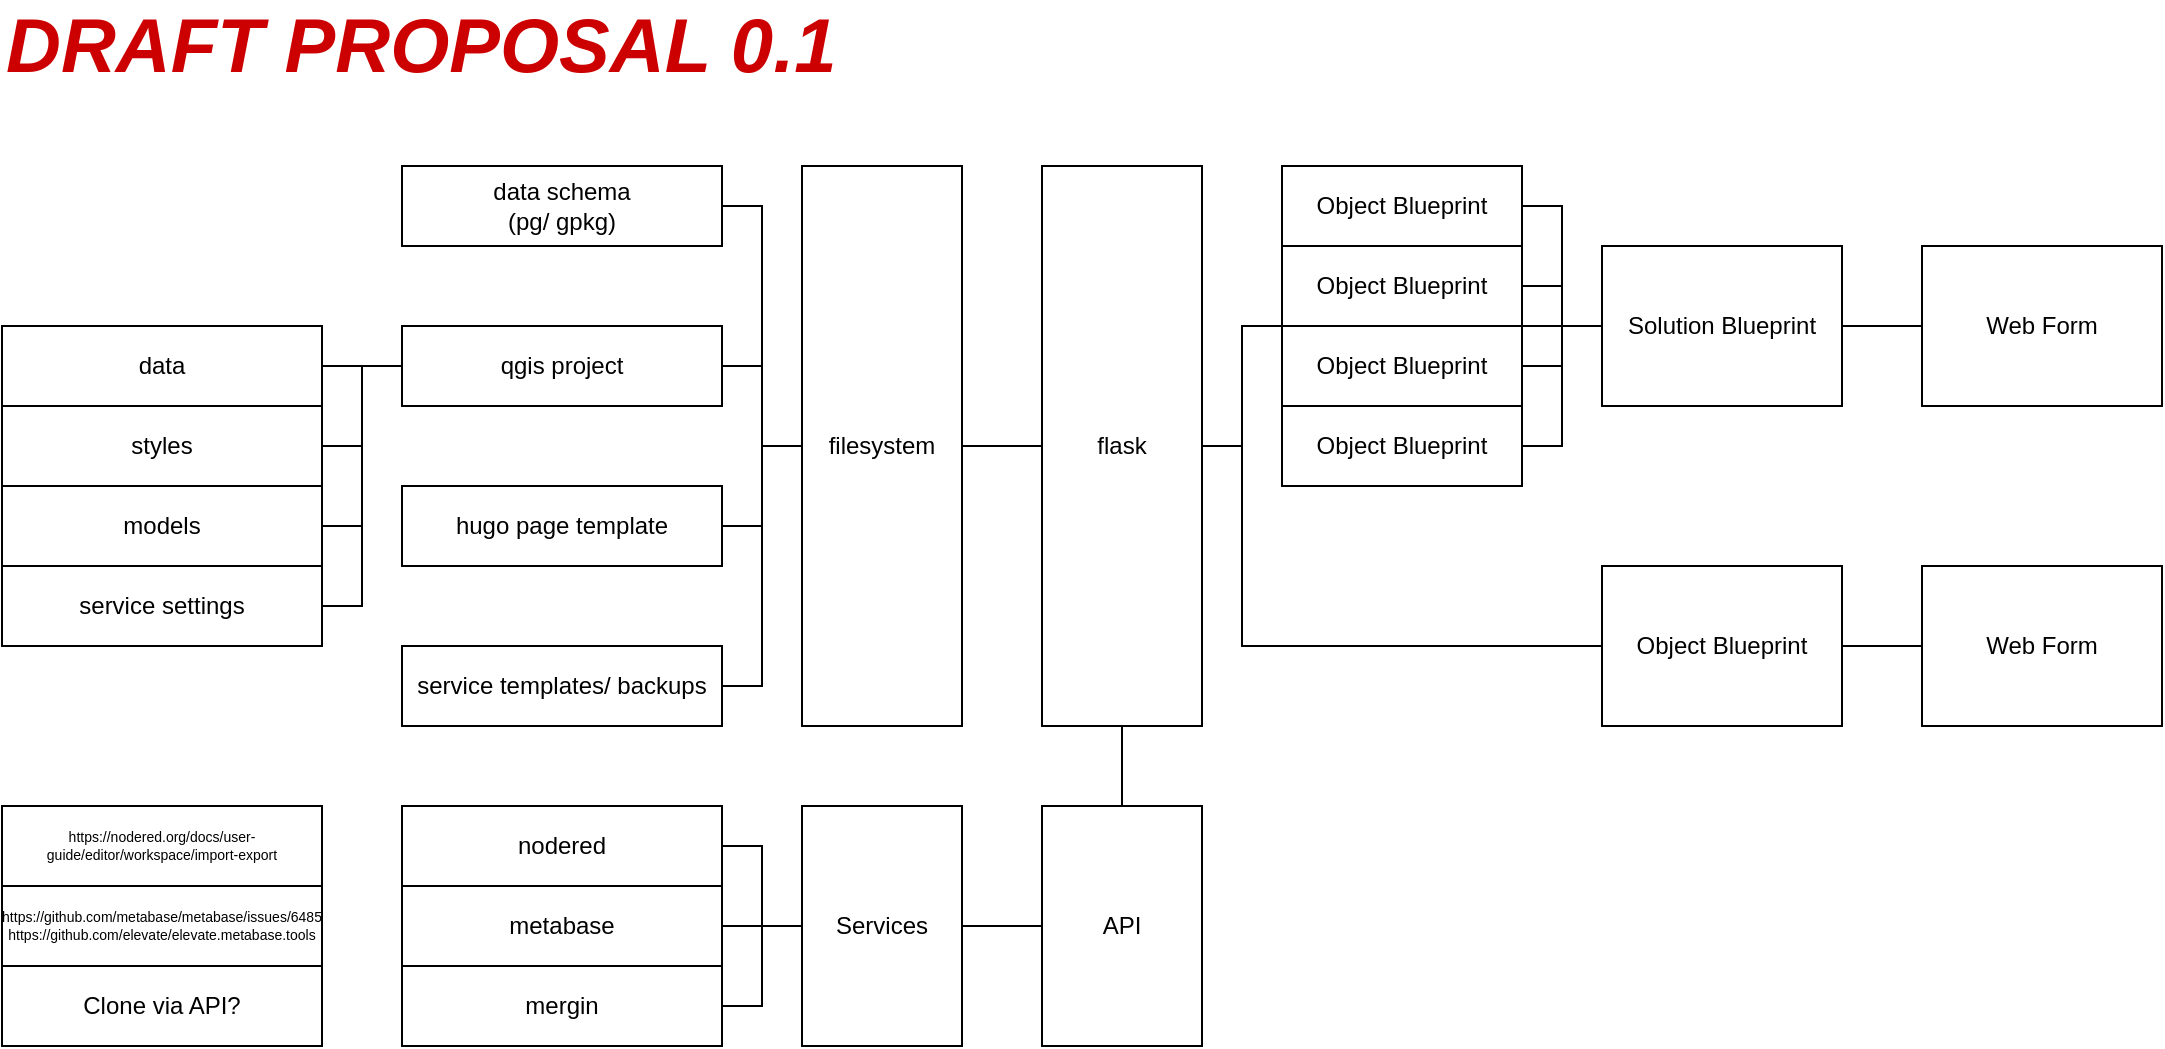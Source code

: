 <mxfile version="14.1.8" type="device"><diagram id="UmRdyAZ8PzUubtSRzV8t" name="Overview"><mxGraphModel dx="1278" dy="913" grid="1" gridSize="10" guides="1" tooltips="1" connect="1" arrows="1" fold="1" page="1" pageScale="1" pageWidth="1169" pageHeight="827" math="0" shadow="0"><root><mxCell id="0"/><mxCell id="1" parent="0"/><mxCell id="KPc__lydhZrcOR6mu0_O-44" style="edgeStyle=orthogonalEdgeStyle;rounded=0;orthogonalLoop=1;jettySize=auto;html=1;endArrow=none;endFill=0;fontSize=7;" parent="1" source="KPc__lydhZrcOR6mu0_O-1" target="KPc__lydhZrcOR6mu0_O-16" edge="1"><mxGeometry relative="1" as="geometry"/></mxCell><mxCell id="KPc__lydhZrcOR6mu0_O-45" style="edgeStyle=orthogonalEdgeStyle;rounded=0;orthogonalLoop=1;jettySize=auto;html=1;endArrow=none;endFill=0;fontSize=7;" parent="1" source="KPc__lydhZrcOR6mu0_O-1" target="KPc__lydhZrcOR6mu0_O-17" edge="1"><mxGeometry relative="1" as="geometry"/></mxCell><mxCell id="KPc__lydhZrcOR6mu0_O-46" style="edgeStyle=orthogonalEdgeStyle;rounded=0;orthogonalLoop=1;jettySize=auto;html=1;endArrow=none;endFill=0;fontSize=7;" parent="1" source="KPc__lydhZrcOR6mu0_O-1" target="KPc__lydhZrcOR6mu0_O-18" edge="1"><mxGeometry relative="1" as="geometry"/></mxCell><mxCell id="KPc__lydhZrcOR6mu0_O-47" style="edgeStyle=orthogonalEdgeStyle;rounded=0;orthogonalLoop=1;jettySize=auto;html=1;endArrow=none;endFill=0;fontSize=7;" parent="1" source="KPc__lydhZrcOR6mu0_O-1" target="KPc__lydhZrcOR6mu0_O-19" edge="1"><mxGeometry relative="1" as="geometry"/></mxCell><mxCell id="KPc__lydhZrcOR6mu0_O-49" style="edgeStyle=orthogonalEdgeStyle;rounded=0;orthogonalLoop=1;jettySize=auto;html=1;endArrow=none;endFill=0;fontSize=7;" parent="1" source="KPc__lydhZrcOR6mu0_O-1" target="KPc__lydhZrcOR6mu0_O-2" edge="1"><mxGeometry relative="1" as="geometry"><Array as="points"><mxPoint x="660" y="200"/><mxPoint x="660" y="260"/></Array></mxGeometry></mxCell><mxCell id="KPc__lydhZrcOR6mu0_O-1" value="Solution Blueprint" style="rounded=0;whiteSpace=wrap;html=1;" parent="1" vertex="1"><mxGeometry x="840" y="160" width="120" height="80" as="geometry"/></mxCell><mxCell id="KPc__lydhZrcOR6mu0_O-32" value="" style="edgeStyle=orthogonalEdgeStyle;rounded=0;orthogonalLoop=1;jettySize=auto;html=1;endArrow=none;endFill=0;fontSize=7;" parent="1" source="KPc__lydhZrcOR6mu0_O-2" target="KPc__lydhZrcOR6mu0_O-21" edge="1"><mxGeometry relative="1" as="geometry"/></mxCell><mxCell id="KPc__lydhZrcOR6mu0_O-37" style="edgeStyle=orthogonalEdgeStyle;rounded=0;orthogonalLoop=1;jettySize=auto;html=1;endArrow=none;endFill=0;fontSize=7;" parent="1" source="KPc__lydhZrcOR6mu0_O-2" target="KPc__lydhZrcOR6mu0_O-20" edge="1"><mxGeometry relative="1" as="geometry"/></mxCell><mxCell id="KPc__lydhZrcOR6mu0_O-2" value="flask" style="rounded=0;whiteSpace=wrap;html=1;" parent="1" vertex="1"><mxGeometry x="560" y="120" width="80" height="280" as="geometry"/></mxCell><mxCell id="KPc__lydhZrcOR6mu0_O-48" style="edgeStyle=orthogonalEdgeStyle;rounded=0;orthogonalLoop=1;jettySize=auto;html=1;endArrow=none;endFill=0;fontSize=7;" parent="1" source="KPc__lydhZrcOR6mu0_O-3" target="KPc__lydhZrcOR6mu0_O-2" edge="1"><mxGeometry relative="1" as="geometry"><Array as="points"><mxPoint x="660" y="360"/><mxPoint x="660" y="260"/></Array></mxGeometry></mxCell><mxCell id="KPc__lydhZrcOR6mu0_O-3" value="Object Blueprint" style="rounded=0;whiteSpace=wrap;html=1;" parent="1" vertex="1"><mxGeometry x="840" y="320" width="120" height="80" as="geometry"/></mxCell><mxCell id="KPc__lydhZrcOR6mu0_O-10" value="" style="edgeStyle=orthogonalEdgeStyle;rounded=0;orthogonalLoop=1;jettySize=auto;html=1;endArrow=none;endFill=0;" parent="1" source="KPc__lydhZrcOR6mu0_O-4" target="KPc__lydhZrcOR6mu0_O-8" edge="1"><mxGeometry relative="1" as="geometry"/></mxCell><mxCell id="KPc__lydhZrcOR6mu0_O-11" style="edgeStyle=orthogonalEdgeStyle;rounded=0;orthogonalLoop=1;jettySize=auto;html=1;endArrow=none;endFill=0;" parent="1" source="KPc__lydhZrcOR6mu0_O-4" target="KPc__lydhZrcOR6mu0_O-6" edge="1"><mxGeometry relative="1" as="geometry"/></mxCell><mxCell id="KPc__lydhZrcOR6mu0_O-12" style="edgeStyle=orthogonalEdgeStyle;rounded=0;orthogonalLoop=1;jettySize=auto;html=1;entryX=1;entryY=0.5;entryDx=0;entryDy=0;endArrow=none;endFill=0;" parent="1" source="KPc__lydhZrcOR6mu0_O-4" target="KPc__lydhZrcOR6mu0_O-7" edge="1"><mxGeometry relative="1" as="geometry"/></mxCell><mxCell id="KPc__lydhZrcOR6mu0_O-13" style="edgeStyle=orthogonalEdgeStyle;rounded=0;orthogonalLoop=1;jettySize=auto;html=1;entryX=1;entryY=0.5;entryDx=0;entryDy=0;endArrow=none;endFill=0;" parent="1" source="KPc__lydhZrcOR6mu0_O-4" target="KPc__lydhZrcOR6mu0_O-9" edge="1"><mxGeometry relative="1" as="geometry"/></mxCell><mxCell id="KPc__lydhZrcOR6mu0_O-4" value="qgis project" style="rounded=0;whiteSpace=wrap;html=1;" parent="1" vertex="1"><mxGeometry x="240" y="200" width="160" height="40" as="geometry"/></mxCell><mxCell id="KPc__lydhZrcOR6mu0_O-5" value="data schema&lt;br&gt;(pg/ gpkg)" style="rounded=0;whiteSpace=wrap;html=1;" parent="1" vertex="1"><mxGeometry x="240" y="120" width="160" height="40" as="geometry"/></mxCell><mxCell id="KPc__lydhZrcOR6mu0_O-6" value="styles" style="rounded=0;whiteSpace=wrap;html=1;" parent="1" vertex="1"><mxGeometry x="40" y="240" width="160" height="40" as="geometry"/></mxCell><mxCell id="KPc__lydhZrcOR6mu0_O-7" value="models" style="rounded=0;whiteSpace=wrap;html=1;" parent="1" vertex="1"><mxGeometry x="40" y="280" width="160" height="40" as="geometry"/></mxCell><mxCell id="KPc__lydhZrcOR6mu0_O-8" value="data" style="rounded=0;whiteSpace=wrap;html=1;" parent="1" vertex="1"><mxGeometry x="40" y="200" width="160" height="40" as="geometry"/></mxCell><mxCell id="KPc__lydhZrcOR6mu0_O-9" value="service settings" style="rounded=0;whiteSpace=wrap;html=1;" parent="1" vertex="1"><mxGeometry x="40" y="320" width="160" height="40" as="geometry"/></mxCell><mxCell id="KPc__lydhZrcOR6mu0_O-43" value="" style="edgeStyle=orthogonalEdgeStyle;rounded=0;orthogonalLoop=1;jettySize=auto;html=1;endArrow=none;endFill=0;fontSize=7;" parent="1" source="KPc__lydhZrcOR6mu0_O-14" target="KPc__lydhZrcOR6mu0_O-1" edge="1"><mxGeometry relative="1" as="geometry"/></mxCell><mxCell id="KPc__lydhZrcOR6mu0_O-14" value="Web Form" style="rounded=0;whiteSpace=wrap;html=1;" parent="1" vertex="1"><mxGeometry x="1000" y="160" width="120" height="80" as="geometry"/></mxCell><mxCell id="KPc__lydhZrcOR6mu0_O-42" value="" style="edgeStyle=orthogonalEdgeStyle;rounded=0;orthogonalLoop=1;jettySize=auto;html=1;endArrow=none;endFill=0;fontSize=7;" parent="1" source="KPc__lydhZrcOR6mu0_O-15" target="KPc__lydhZrcOR6mu0_O-3" edge="1"><mxGeometry relative="1" as="geometry"/></mxCell><mxCell id="KPc__lydhZrcOR6mu0_O-15" value="Web Form" style="rounded=0;whiteSpace=wrap;html=1;" parent="1" vertex="1"><mxGeometry x="1000" y="320" width="120" height="80" as="geometry"/></mxCell><mxCell id="KPc__lydhZrcOR6mu0_O-16" value="Object Blueprint" style="rounded=0;whiteSpace=wrap;html=1;" parent="1" vertex="1"><mxGeometry x="680" y="120" width="120" height="40" as="geometry"/></mxCell><mxCell id="KPc__lydhZrcOR6mu0_O-17" value="Object Blueprint" style="rounded=0;whiteSpace=wrap;html=1;" parent="1" vertex="1"><mxGeometry x="680" y="160" width="120" height="40" as="geometry"/></mxCell><mxCell id="KPc__lydhZrcOR6mu0_O-18" value="Object Blueprint" style="rounded=0;whiteSpace=wrap;html=1;" parent="1" vertex="1"><mxGeometry x="680" y="200" width="120" height="40" as="geometry"/></mxCell><mxCell id="KPc__lydhZrcOR6mu0_O-19" value="Object Blueprint" style="rounded=0;whiteSpace=wrap;html=1;" parent="1" vertex="1"><mxGeometry x="680" y="240" width="120" height="40" as="geometry"/></mxCell><mxCell id="KPc__lydhZrcOR6mu0_O-38" style="edgeStyle=orthogonalEdgeStyle;rounded=0;orthogonalLoop=1;jettySize=auto;html=1;endArrow=none;endFill=0;fontSize=7;" parent="1" source="KPc__lydhZrcOR6mu0_O-20" target="KPc__lydhZrcOR6mu0_O-5" edge="1"><mxGeometry relative="1" as="geometry"/></mxCell><mxCell id="KPc__lydhZrcOR6mu0_O-39" style="edgeStyle=orthogonalEdgeStyle;rounded=0;orthogonalLoop=1;jettySize=auto;html=1;endArrow=none;endFill=0;fontSize=7;" parent="1" source="KPc__lydhZrcOR6mu0_O-20" target="KPc__lydhZrcOR6mu0_O-4" edge="1"><mxGeometry relative="1" as="geometry"/></mxCell><mxCell id="KPc__lydhZrcOR6mu0_O-40" style="edgeStyle=orthogonalEdgeStyle;rounded=0;orthogonalLoop=1;jettySize=auto;html=1;endArrow=none;endFill=0;fontSize=7;" parent="1" source="KPc__lydhZrcOR6mu0_O-20" target="KPc__lydhZrcOR6mu0_O-23" edge="1"><mxGeometry relative="1" as="geometry"/></mxCell><mxCell id="KPc__lydhZrcOR6mu0_O-41" style="edgeStyle=orthogonalEdgeStyle;rounded=0;orthogonalLoop=1;jettySize=auto;html=1;endArrow=none;endFill=0;fontSize=7;" parent="1" source="KPc__lydhZrcOR6mu0_O-20" target="KPc__lydhZrcOR6mu0_O-24" edge="1"><mxGeometry relative="1" as="geometry"/></mxCell><mxCell id="KPc__lydhZrcOR6mu0_O-20" value="filesystem" style="rounded=0;whiteSpace=wrap;html=1;" parent="1" vertex="1"><mxGeometry x="440" y="120" width="80" height="280" as="geometry"/></mxCell><mxCell id="KPc__lydhZrcOR6mu0_O-33" value="" style="edgeStyle=orthogonalEdgeStyle;rounded=0;orthogonalLoop=1;jettySize=auto;html=1;endArrow=none;endFill=0;fontSize=7;" parent="1" source="KPc__lydhZrcOR6mu0_O-21" target="KPc__lydhZrcOR6mu0_O-22" edge="1"><mxGeometry relative="1" as="geometry"/></mxCell><mxCell id="KPc__lydhZrcOR6mu0_O-21" value="API" style="rounded=0;whiteSpace=wrap;html=1;" parent="1" vertex="1"><mxGeometry x="560" y="440" width="80" height="120" as="geometry"/></mxCell><mxCell id="KPc__lydhZrcOR6mu0_O-34" style="edgeStyle=orthogonalEdgeStyle;rounded=0;orthogonalLoop=1;jettySize=auto;html=1;endArrow=none;endFill=0;fontSize=7;" parent="1" source="KPc__lydhZrcOR6mu0_O-22" target="KPc__lydhZrcOR6mu0_O-25" edge="1"><mxGeometry relative="1" as="geometry"/></mxCell><mxCell id="KPc__lydhZrcOR6mu0_O-35" value="" style="edgeStyle=orthogonalEdgeStyle;rounded=0;orthogonalLoop=1;jettySize=auto;html=1;endArrow=none;endFill=0;fontSize=7;" parent="1" source="KPc__lydhZrcOR6mu0_O-22" target="KPc__lydhZrcOR6mu0_O-27" edge="1"><mxGeometry relative="1" as="geometry"/></mxCell><mxCell id="KPc__lydhZrcOR6mu0_O-36" style="edgeStyle=orthogonalEdgeStyle;rounded=0;orthogonalLoop=1;jettySize=auto;html=1;endArrow=none;endFill=0;fontSize=7;" parent="1" source="KPc__lydhZrcOR6mu0_O-22" target="KPc__lydhZrcOR6mu0_O-26" edge="1"><mxGeometry relative="1" as="geometry"/></mxCell><mxCell id="KPc__lydhZrcOR6mu0_O-22" value="Services" style="rounded=0;whiteSpace=wrap;html=1;" parent="1" vertex="1"><mxGeometry x="440" y="440" width="80" height="120" as="geometry"/></mxCell><mxCell id="KPc__lydhZrcOR6mu0_O-23" value="hugo page template" style="rounded=0;whiteSpace=wrap;html=1;" parent="1" vertex="1"><mxGeometry x="240" y="280" width="160" height="40" as="geometry"/></mxCell><mxCell id="KPc__lydhZrcOR6mu0_O-24" value="service templates/ backups" style="rounded=0;whiteSpace=wrap;html=1;" parent="1" vertex="1"><mxGeometry x="240" y="360" width="160" height="40" as="geometry"/></mxCell><mxCell id="KPc__lydhZrcOR6mu0_O-25" value="nodered" style="rounded=0;whiteSpace=wrap;html=1;" parent="1" vertex="1"><mxGeometry x="240" y="440" width="160" height="40" as="geometry"/></mxCell><mxCell id="KPc__lydhZrcOR6mu0_O-26" value="metabase" style="rounded=0;whiteSpace=wrap;html=1;" parent="1" vertex="1"><mxGeometry x="240" y="480" width="160" height="40" as="geometry"/></mxCell><mxCell id="KPc__lydhZrcOR6mu0_O-27" value="mergin" style="rounded=0;whiteSpace=wrap;html=1;" parent="1" vertex="1"><mxGeometry x="240" y="520" width="160" height="40" as="geometry"/></mxCell><mxCell id="KPc__lydhZrcOR6mu0_O-28" value="https://github.com/metabase/metabase/issues/6485&lt;br style=&quot;font-size: 7px;&quot;&gt;https://github.com/elevate/elevate.metabase.tools" style="rounded=0;whiteSpace=wrap;html=1;fontSize=7;" parent="1" vertex="1"><mxGeometry x="40" y="480" width="160" height="40" as="geometry"/></mxCell><mxCell id="KPc__lydhZrcOR6mu0_O-29" value="Clone via API?" style="rounded=0;whiteSpace=wrap;html=1;" parent="1" vertex="1"><mxGeometry x="40" y="520" width="160" height="40" as="geometry"/></mxCell><mxCell id="KPc__lydhZrcOR6mu0_O-31" value="https://nodered.org/docs/user-guide/editor/workspace/import-export" style="rounded=0;whiteSpace=wrap;html=1;fontSize=7;" parent="1" vertex="1"><mxGeometry x="40" y="440" width="160" height="40" as="geometry"/></mxCell><mxCell id="0GDC2jzSq5Tq0JS_jyrn-2" value="DRAFT&amp;nbsp;PROPOSAL 0.1" style="text;html=1;strokeColor=none;fillColor=none;align=left;verticalAlign=middle;whiteSpace=wrap;rounded=0;fontSize=38;fontStyle=3;fontColor=#CC0000;" vertex="1" parent="1"><mxGeometry x="40" y="40" width="440" height="40" as="geometry"/></mxCell></root></mxGraphModel></diagram></mxfile>